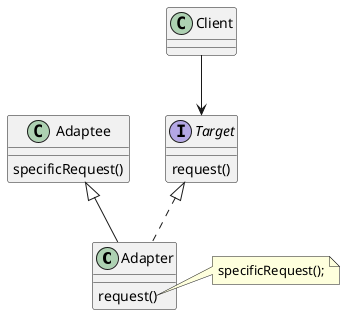 @startuml
class Adapter extends Adaptee implements Target
Target : request()
Adaptee : specificRequest()
Adapter : request()

Client --> Target

note right of Adapter::request()
specificRequest();
end note
@enduml
